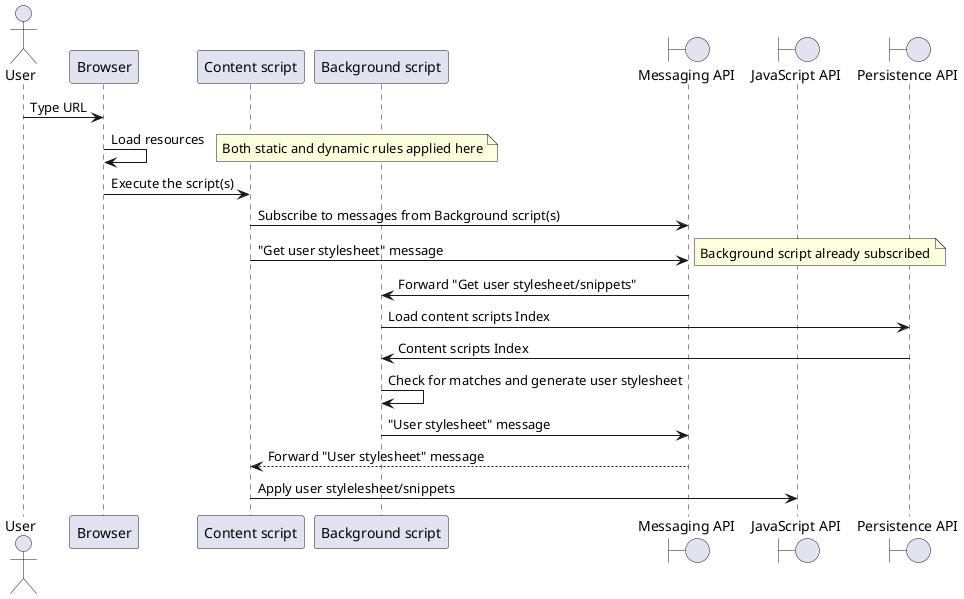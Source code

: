 @startuml
actor User as user
participant Browser         as browser
participant "Content script" as contentScript
participant "Background script" as bgScript
boundary "Messaging API" as messagingApi
boundary "JavaScript API" as jsApi
boundary "Persistence API" as persistenceApi

user -> browser : Type URL
browser -> browser : Load resources
note right: Both static and dynamic rules applied here
browser -> contentScript : Execute the script(s)
contentScript -> messagingApi : Subscribe to messages from Background script(s)
contentScript -> messagingApi : "Get user stylesheet" message
note right: Background script already subscribed
messagingApi -> bgScript : Forward "Get user stylesheet/snippets"
bgScript -> persistenceApi : Load content scripts Index
persistenceApi -> bgScript : Content scripts Index
bgScript -> bgScript : Check for matches and generate user stylesheet
bgScript -> messagingApi : "User stylesheet" message
messagingApi --> contentScript : Forward "User stylesheet" message
contentScript -> jsApi : Apply user stylelesheet/snippets

@enduml